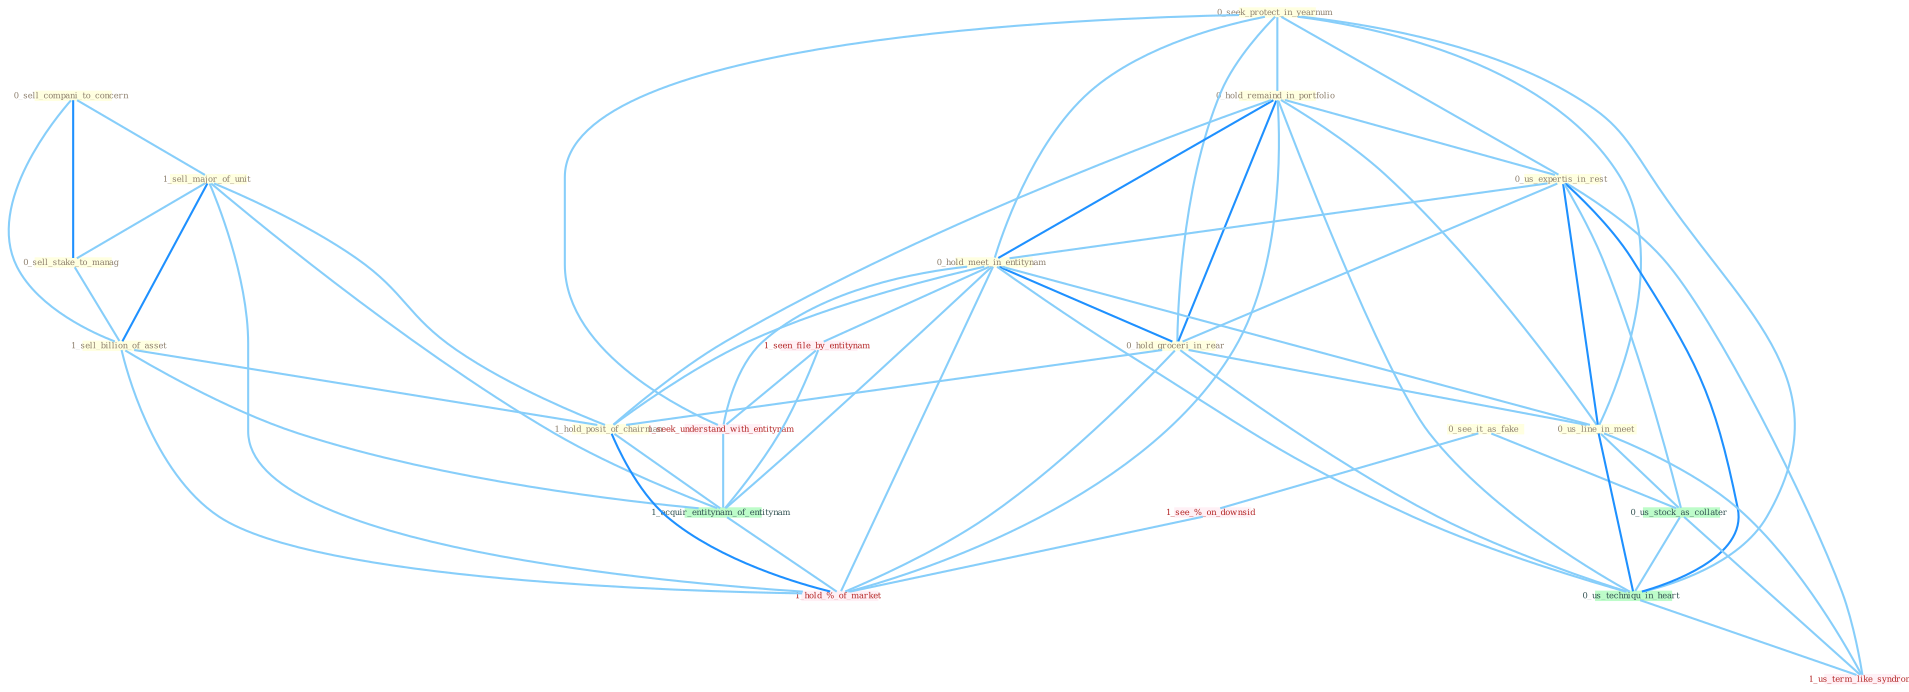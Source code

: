 Graph G{ 
    node
    [shape=polygon,style=filled,width=.5,height=.06,color="#BDFCC9",fixedsize=true,fontsize=4,
    fontcolor="#2f4f4f"];
    {node
    [color="#ffffe0", fontcolor="#8b7d6b"] "0_seek_protect_in_yearnum " "0_hold_remaind_in_portfolio " "0_sell_compani_to_concern " "0_us_expertis_in_rest " "1_sell_major_of_unit " "0_hold_meet_in_entitynam " "0_see_it_as_fake " "0_sell_stake_to_manag " "0_hold_groceri_in_rear " "1_sell_billion_of_asset " "1_hold_posit_of_chairman " "0_us_line_in_meet "}
{node [color="#fff0f5", fontcolor="#b22222"] "1_seen_file_by_entitynam " "1_seek_understand_with_entitynam " "1_see_%_on_downsid " "1_us_term_like_syndrom " "1_hold_%_of_market "}
edge [color="#B0E2FF"];

	"0_seek_protect_in_yearnum " -- "0_hold_remaind_in_portfolio " [w="1", color="#87cefa" ];
	"0_seek_protect_in_yearnum " -- "0_us_expertis_in_rest " [w="1", color="#87cefa" ];
	"0_seek_protect_in_yearnum " -- "0_hold_meet_in_entitynam " [w="1", color="#87cefa" ];
	"0_seek_protect_in_yearnum " -- "0_hold_groceri_in_rear " [w="1", color="#87cefa" ];
	"0_seek_protect_in_yearnum " -- "0_us_line_in_meet " [w="1", color="#87cefa" ];
	"0_seek_protect_in_yearnum " -- "1_seek_understand_with_entitynam " [w="1", color="#87cefa" ];
	"0_seek_protect_in_yearnum " -- "0_us_techniqu_in_heart " [w="1", color="#87cefa" ];
	"0_hold_remaind_in_portfolio " -- "0_us_expertis_in_rest " [w="1", color="#87cefa" ];
	"0_hold_remaind_in_portfolio " -- "0_hold_meet_in_entitynam " [w="2", color="#1e90ff" , len=0.8];
	"0_hold_remaind_in_portfolio " -- "0_hold_groceri_in_rear " [w="2", color="#1e90ff" , len=0.8];
	"0_hold_remaind_in_portfolio " -- "1_hold_posit_of_chairman " [w="1", color="#87cefa" ];
	"0_hold_remaind_in_portfolio " -- "0_us_line_in_meet " [w="1", color="#87cefa" ];
	"0_hold_remaind_in_portfolio " -- "0_us_techniqu_in_heart " [w="1", color="#87cefa" ];
	"0_hold_remaind_in_portfolio " -- "1_hold_%_of_market " [w="1", color="#87cefa" ];
	"0_sell_compani_to_concern " -- "1_sell_major_of_unit " [w="1", color="#87cefa" ];
	"0_sell_compani_to_concern " -- "0_sell_stake_to_manag " [w="2", color="#1e90ff" , len=0.8];
	"0_sell_compani_to_concern " -- "1_sell_billion_of_asset " [w="1", color="#87cefa" ];
	"0_us_expertis_in_rest " -- "0_hold_meet_in_entitynam " [w="1", color="#87cefa" ];
	"0_us_expertis_in_rest " -- "0_hold_groceri_in_rear " [w="1", color="#87cefa" ];
	"0_us_expertis_in_rest " -- "0_us_line_in_meet " [w="2", color="#1e90ff" , len=0.8];
	"0_us_expertis_in_rest " -- "0_us_stock_as_collater " [w="1", color="#87cefa" ];
	"0_us_expertis_in_rest " -- "0_us_techniqu_in_heart " [w="2", color="#1e90ff" , len=0.8];
	"0_us_expertis_in_rest " -- "1_us_term_like_syndrom " [w="1", color="#87cefa" ];
	"1_sell_major_of_unit " -- "0_sell_stake_to_manag " [w="1", color="#87cefa" ];
	"1_sell_major_of_unit " -- "1_sell_billion_of_asset " [w="2", color="#1e90ff" , len=0.8];
	"1_sell_major_of_unit " -- "1_hold_posit_of_chairman " [w="1", color="#87cefa" ];
	"1_sell_major_of_unit " -- "1_acquir_entitynam_of_entitynam " [w="1", color="#87cefa" ];
	"1_sell_major_of_unit " -- "1_hold_%_of_market " [w="1", color="#87cefa" ];
	"0_hold_meet_in_entitynam " -- "0_hold_groceri_in_rear " [w="2", color="#1e90ff" , len=0.8];
	"0_hold_meet_in_entitynam " -- "1_hold_posit_of_chairman " [w="1", color="#87cefa" ];
	"0_hold_meet_in_entitynam " -- "0_us_line_in_meet " [w="1", color="#87cefa" ];
	"0_hold_meet_in_entitynam " -- "1_seen_file_by_entitynam " [w="1", color="#87cefa" ];
	"0_hold_meet_in_entitynam " -- "1_seek_understand_with_entitynam " [w="1", color="#87cefa" ];
	"0_hold_meet_in_entitynam " -- "1_acquir_entitynam_of_entitynam " [w="1", color="#87cefa" ];
	"0_hold_meet_in_entitynam " -- "0_us_techniqu_in_heart " [w="1", color="#87cefa" ];
	"0_hold_meet_in_entitynam " -- "1_hold_%_of_market " [w="1", color="#87cefa" ];
	"0_see_it_as_fake " -- "0_us_stock_as_collater " [w="1", color="#87cefa" ];
	"0_see_it_as_fake " -- "1_see_%_on_downsid " [w="1", color="#87cefa" ];
	"0_sell_stake_to_manag " -- "1_sell_billion_of_asset " [w="1", color="#87cefa" ];
	"0_hold_groceri_in_rear " -- "1_hold_posit_of_chairman " [w="1", color="#87cefa" ];
	"0_hold_groceri_in_rear " -- "0_us_line_in_meet " [w="1", color="#87cefa" ];
	"0_hold_groceri_in_rear " -- "0_us_techniqu_in_heart " [w="1", color="#87cefa" ];
	"0_hold_groceri_in_rear " -- "1_hold_%_of_market " [w="1", color="#87cefa" ];
	"1_sell_billion_of_asset " -- "1_hold_posit_of_chairman " [w="1", color="#87cefa" ];
	"1_sell_billion_of_asset " -- "1_acquir_entitynam_of_entitynam " [w="1", color="#87cefa" ];
	"1_sell_billion_of_asset " -- "1_hold_%_of_market " [w="1", color="#87cefa" ];
	"1_hold_posit_of_chairman " -- "1_acquir_entitynam_of_entitynam " [w="1", color="#87cefa" ];
	"1_hold_posit_of_chairman " -- "1_hold_%_of_market " [w="2", color="#1e90ff" , len=0.8];
	"0_us_line_in_meet " -- "0_us_stock_as_collater " [w="1", color="#87cefa" ];
	"0_us_line_in_meet " -- "0_us_techniqu_in_heart " [w="2", color="#1e90ff" , len=0.8];
	"0_us_line_in_meet " -- "1_us_term_like_syndrom " [w="1", color="#87cefa" ];
	"1_seen_file_by_entitynam " -- "1_seek_understand_with_entitynam " [w="1", color="#87cefa" ];
	"1_seen_file_by_entitynam " -- "1_acquir_entitynam_of_entitynam " [w="1", color="#87cefa" ];
	"0_us_stock_as_collater " -- "0_us_techniqu_in_heart " [w="1", color="#87cefa" ];
	"0_us_stock_as_collater " -- "1_us_term_like_syndrom " [w="1", color="#87cefa" ];
	"1_seek_understand_with_entitynam " -- "1_acquir_entitynam_of_entitynam " [w="1", color="#87cefa" ];
	"1_acquir_entitynam_of_entitynam " -- "1_hold_%_of_market " [w="1", color="#87cefa" ];
	"0_us_techniqu_in_heart " -- "1_us_term_like_syndrom " [w="1", color="#87cefa" ];
	"1_see_%_on_downsid " -- "1_hold_%_of_market " [w="1", color="#87cefa" ];
}
